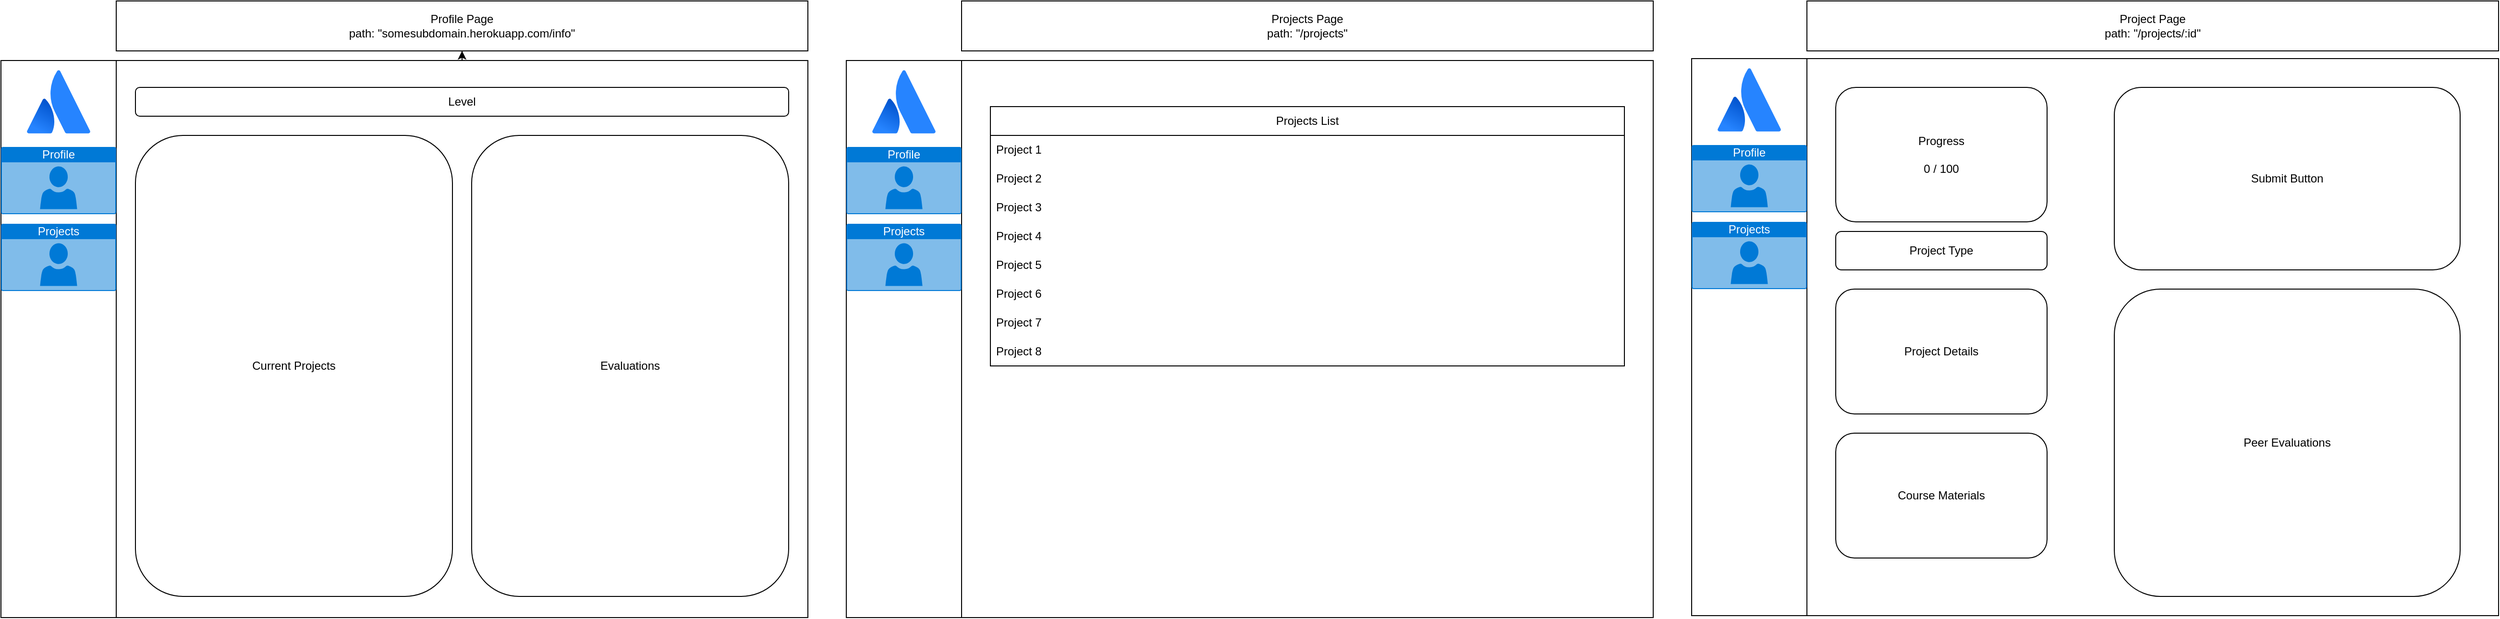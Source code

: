 <mxfile version="24.8.3">
  <diagram id="Ht1M8jgEwFfnCIfOTk4-" name="Page-1">
    <mxGraphModel dx="1531" dy="942" grid="1" gridSize="10" guides="1" tooltips="1" connect="1" arrows="1" fold="1" page="1" pageScale="1" pageWidth="1169" pageHeight="827" math="0" shadow="0">
      <root>
        <mxCell id="0" />
        <mxCell id="1" parent="0" />
        <mxCell id="6L5rg74JNegmzjzEnjp9-17" value="" style="rounded=0;whiteSpace=wrap;html=1;" vertex="1" parent="1">
          <mxGeometry x="1920" y="120" width="720" height="580" as="geometry" />
        </mxCell>
        <mxCell id="6L5rg74JNegmzjzEnjp9-18" value="" style="group" vertex="1" connectable="0" parent="1">
          <mxGeometry x="1800" y="120" width="120" height="580" as="geometry" />
        </mxCell>
        <mxCell id="6L5rg74JNegmzjzEnjp9-19" value="" style="rounded=0;whiteSpace=wrap;html=1;" vertex="1" parent="6L5rg74JNegmzjzEnjp9-18">
          <mxGeometry width="120" height="580" as="geometry" />
        </mxCell>
        <mxCell id="6L5rg74JNegmzjzEnjp9-20" value="" style="image;html=1;image=img/lib/atlassian/Atlassian_Logo.svg;movable=0;resizable=0;rotatable=0;deletable=0;editable=0;locked=1;connectable=0;" vertex="1" parent="6L5rg74JNegmzjzEnjp9-18">
          <mxGeometry x="27" y="10" width="66" height="66" as="geometry" />
        </mxCell>
        <mxCell id="6L5rg74JNegmzjzEnjp9-21" value="Profile" style="html=1;whiteSpace=wrap;strokeColor=none;fillColor=#0079D6;labelPosition=center;verticalLabelPosition=middle;verticalAlign=top;align=center;fontSize=12;outlineConnect=0;spacingTop=-6;fontColor=#FFFFFF;sketch=0;shape=mxgraph.sitemap.profile;movable=0;resizable=0;rotatable=0;deletable=0;editable=0;locked=1;connectable=0;" vertex="1" parent="6L5rg74JNegmzjzEnjp9-18">
          <mxGeometry y="90" width="120" height="70" as="geometry" />
        </mxCell>
        <mxCell id="6L5rg74JNegmzjzEnjp9-22" value="Projects" style="html=1;whiteSpace=wrap;strokeColor=none;fillColor=#0079D6;labelPosition=center;verticalLabelPosition=middle;verticalAlign=top;align=center;fontSize=12;outlineConnect=0;spacingTop=-6;fontColor=#FFFFFF;sketch=0;shape=mxgraph.sitemap.profile;movable=0;resizable=0;rotatable=0;deletable=0;editable=0;locked=1;connectable=0;" vertex="1" parent="6L5rg74JNegmzjzEnjp9-18">
          <mxGeometry y="170" width="120" height="70" as="geometry" />
        </mxCell>
        <mxCell id="6L5rg74JNegmzjzEnjp9-24" value="" style="edgeStyle=orthogonalEdgeStyle;rounded=0;orthogonalLoop=1;jettySize=auto;html=1;movable=0;resizable=0;rotatable=0;deletable=0;editable=0;locked=1;connectable=0;" edge="1" parent="1" source="6L5rg74JNegmzjzEnjp9-1" target="6L5rg74JNegmzjzEnjp9-23">
          <mxGeometry relative="1" as="geometry" />
        </mxCell>
        <mxCell id="6L5rg74JNegmzjzEnjp9-1" value="" style="rounded=0;whiteSpace=wrap;html=1;movable=0;resizable=0;rotatable=0;deletable=0;editable=0;locked=1;connectable=0;" vertex="1" parent="1">
          <mxGeometry x="160" y="122" width="720" height="580" as="geometry" />
        </mxCell>
        <mxCell id="6L5rg74JNegmzjzEnjp9-7" value="" style="group;movable=0;resizable=0;rotatable=0;deletable=0;editable=0;locked=1;connectable=0;" vertex="1" connectable="0" parent="1">
          <mxGeometry x="40" y="122" width="120" height="580" as="geometry" />
        </mxCell>
        <mxCell id="6L5rg74JNegmzjzEnjp9-3" value="" style="rounded=0;whiteSpace=wrap;html=1;movable=0;resizable=0;rotatable=0;deletable=0;editable=0;locked=1;connectable=0;" vertex="1" parent="6L5rg74JNegmzjzEnjp9-7">
          <mxGeometry width="120" height="580" as="geometry" />
        </mxCell>
        <mxCell id="6L5rg74JNegmzjzEnjp9-4" value="" style="image;html=1;image=img/lib/atlassian/Atlassian_Logo.svg;movable=0;resizable=0;rotatable=0;deletable=0;editable=0;locked=1;connectable=0;" vertex="1" parent="6L5rg74JNegmzjzEnjp9-7">
          <mxGeometry x="27" y="10" width="66" height="66" as="geometry" />
        </mxCell>
        <mxCell id="6L5rg74JNegmzjzEnjp9-5" value="Profile" style="html=1;whiteSpace=wrap;strokeColor=none;fillColor=#0079D6;labelPosition=center;verticalLabelPosition=middle;verticalAlign=top;align=center;fontSize=12;outlineConnect=0;spacingTop=-6;fontColor=#FFFFFF;sketch=0;shape=mxgraph.sitemap.profile;movable=0;resizable=0;rotatable=0;deletable=0;editable=0;locked=1;connectable=0;" vertex="1" parent="6L5rg74JNegmzjzEnjp9-7">
          <mxGeometry y="90" width="120" height="70" as="geometry" />
        </mxCell>
        <mxCell id="6L5rg74JNegmzjzEnjp9-6" value="Projects" style="html=1;whiteSpace=wrap;strokeColor=none;fillColor=#0079D6;labelPosition=center;verticalLabelPosition=middle;verticalAlign=top;align=center;fontSize=12;outlineConnect=0;spacingTop=-6;fontColor=#FFFFFF;sketch=0;shape=mxgraph.sitemap.profile;movable=0;resizable=0;rotatable=0;deletable=0;editable=0;locked=1;connectable=0;" vertex="1" parent="6L5rg74JNegmzjzEnjp9-7">
          <mxGeometry y="170" width="120" height="70" as="geometry" />
        </mxCell>
        <mxCell id="6L5rg74JNegmzjzEnjp9-10" value="" style="rounded=0;whiteSpace=wrap;html=1;movable=0;resizable=0;rotatable=0;deletable=0;editable=0;locked=1;connectable=0;" vertex="1" parent="1">
          <mxGeometry x="1040" y="122" width="720" height="580" as="geometry" />
        </mxCell>
        <mxCell id="6L5rg74JNegmzjzEnjp9-11" value="" style="group;movable=0;resizable=0;rotatable=0;deletable=0;editable=0;locked=1;connectable=0;" vertex="1" connectable="0" parent="1">
          <mxGeometry x="920" y="122" width="120" height="580" as="geometry" />
        </mxCell>
        <mxCell id="6L5rg74JNegmzjzEnjp9-12" value="" style="rounded=0;whiteSpace=wrap;html=1;movable=0;resizable=0;rotatable=0;deletable=0;editable=0;locked=1;connectable=0;" vertex="1" parent="6L5rg74JNegmzjzEnjp9-11">
          <mxGeometry width="120" height="580" as="geometry" />
        </mxCell>
        <mxCell id="6L5rg74JNegmzjzEnjp9-13" value="" style="image;html=1;image=img/lib/atlassian/Atlassian_Logo.svg;movable=0;resizable=0;rotatable=0;deletable=0;editable=0;locked=1;connectable=0;" vertex="1" parent="6L5rg74JNegmzjzEnjp9-11">
          <mxGeometry x="27" y="10" width="66" height="66" as="geometry" />
        </mxCell>
        <mxCell id="6L5rg74JNegmzjzEnjp9-14" value="Profile" style="html=1;whiteSpace=wrap;strokeColor=none;fillColor=#0079D6;labelPosition=center;verticalLabelPosition=middle;verticalAlign=top;align=center;fontSize=12;outlineConnect=0;spacingTop=-6;fontColor=#FFFFFF;sketch=0;shape=mxgraph.sitemap.profile;movable=0;resizable=0;rotatable=0;deletable=0;editable=0;locked=1;connectable=0;" vertex="1" parent="6L5rg74JNegmzjzEnjp9-11">
          <mxGeometry y="90" width="120" height="70" as="geometry" />
        </mxCell>
        <mxCell id="6L5rg74JNegmzjzEnjp9-15" value="Projects" style="html=1;whiteSpace=wrap;strokeColor=none;fillColor=#0079D6;labelPosition=center;verticalLabelPosition=middle;verticalAlign=top;align=center;fontSize=12;outlineConnect=0;spacingTop=-6;fontColor=#FFFFFF;sketch=0;shape=mxgraph.sitemap.profile;movable=0;resizable=0;rotatable=0;deletable=0;editable=0;locked=1;connectable=0;" vertex="1" parent="6L5rg74JNegmzjzEnjp9-11">
          <mxGeometry y="170" width="120" height="70" as="geometry" />
        </mxCell>
        <mxCell id="6L5rg74JNegmzjzEnjp9-23" value="Profile Page&lt;br&gt;path: &quot;somesubdomain.herokuapp.com/info&quot;" style="rounded=0;whiteSpace=wrap;html=1;movable=0;resizable=0;rotatable=0;deletable=0;editable=0;locked=1;connectable=0;" vertex="1" parent="1">
          <mxGeometry x="160" y="60" width="720" height="52" as="geometry" />
        </mxCell>
        <mxCell id="6L5rg74JNegmzjzEnjp9-25" value="Projects Page&lt;div&gt;path: &quot;/projects&quot;&lt;/div&gt;" style="rounded=0;whiteSpace=wrap;html=1;movable=0;resizable=0;rotatable=0;deletable=0;editable=0;locked=1;connectable=0;" vertex="1" parent="1">
          <mxGeometry x="1040" y="60" width="720" height="52" as="geometry" />
        </mxCell>
        <mxCell id="6L5rg74JNegmzjzEnjp9-26" value="Project Page&lt;div&gt;path: &quot;/projects/:id&quot;&lt;/div&gt;" style="rounded=0;whiteSpace=wrap;html=1;" vertex="1" parent="1">
          <mxGeometry x="1920" y="60" width="720" height="52" as="geometry" />
        </mxCell>
        <mxCell id="6L5rg74JNegmzjzEnjp9-28" value="Level" style="rounded=1;whiteSpace=wrap;html=1;movable=0;resizable=0;rotatable=0;deletable=0;editable=0;locked=1;connectable=0;" vertex="1" parent="1">
          <mxGeometry x="180" y="150" width="680" height="30" as="geometry" />
        </mxCell>
        <mxCell id="6L5rg74JNegmzjzEnjp9-29" value="Current Projects" style="rounded=1;whiteSpace=wrap;html=1;align=center;movable=0;resizable=0;rotatable=0;deletable=0;editable=0;locked=1;connectable=0;" vertex="1" parent="1">
          <mxGeometry x="180" y="200" width="330" height="480" as="geometry" />
        </mxCell>
        <mxCell id="6L5rg74JNegmzjzEnjp9-30" value="Evaluations" style="rounded=1;whiteSpace=wrap;html=1;movable=0;resizable=0;rotatable=0;deletable=0;editable=0;locked=1;connectable=0;" vertex="1" parent="1">
          <mxGeometry x="530" y="200" width="330" height="480" as="geometry" />
        </mxCell>
        <mxCell id="6L5rg74JNegmzjzEnjp9-31" value="Projects List" style="swimlane;fontStyle=0;childLayout=stackLayout;horizontal=1;startSize=30;horizontalStack=0;resizeParent=1;resizeParentMax=0;resizeLast=0;collapsible=1;marginBottom=0;whiteSpace=wrap;html=1;glass=0;" vertex="1" parent="1">
          <mxGeometry x="1070" y="170" width="660" height="270" as="geometry" />
        </mxCell>
        <mxCell id="6L5rg74JNegmzjzEnjp9-32" value="Project 1" style="text;strokeColor=none;fillColor=none;align=left;verticalAlign=middle;spacingLeft=4;spacingRight=4;overflow=hidden;points=[[0,0.5],[1,0.5]];portConstraint=eastwest;rotatable=0;whiteSpace=wrap;html=1;" vertex="1" parent="6L5rg74JNegmzjzEnjp9-31">
          <mxGeometry y="30" width="660" height="30" as="geometry" />
        </mxCell>
        <mxCell id="6L5rg74JNegmzjzEnjp9-33" value="Project 2" style="text;strokeColor=none;fillColor=none;align=left;verticalAlign=middle;spacingLeft=4;spacingRight=4;overflow=hidden;points=[[0,0.5],[1,0.5]];portConstraint=eastwest;rotatable=0;whiteSpace=wrap;html=1;" vertex="1" parent="6L5rg74JNegmzjzEnjp9-31">
          <mxGeometry y="60" width="660" height="30" as="geometry" />
        </mxCell>
        <mxCell id="6L5rg74JNegmzjzEnjp9-34" value="Project&amp;nbsp;3" style="text;strokeColor=none;fillColor=none;align=left;verticalAlign=middle;spacingLeft=4;spacingRight=4;overflow=hidden;points=[[0,0.5],[1,0.5]];portConstraint=eastwest;rotatable=0;whiteSpace=wrap;html=1;" vertex="1" parent="6L5rg74JNegmzjzEnjp9-31">
          <mxGeometry y="90" width="660" height="30" as="geometry" />
        </mxCell>
        <mxCell id="6L5rg74JNegmzjzEnjp9-35" value="Project 4" style="text;strokeColor=none;fillColor=none;align=left;verticalAlign=middle;spacingLeft=4;spacingRight=4;overflow=hidden;points=[[0,0.5],[1,0.5]];portConstraint=eastwest;rotatable=0;whiteSpace=wrap;html=1;" vertex="1" parent="6L5rg74JNegmzjzEnjp9-31">
          <mxGeometry y="120" width="660" height="30" as="geometry" />
        </mxCell>
        <mxCell id="6L5rg74JNegmzjzEnjp9-36" value="Project 5" style="text;strokeColor=none;fillColor=none;align=left;verticalAlign=middle;spacingLeft=4;spacingRight=4;overflow=hidden;points=[[0,0.5],[1,0.5]];portConstraint=eastwest;rotatable=0;whiteSpace=wrap;html=1;" vertex="1" parent="6L5rg74JNegmzjzEnjp9-31">
          <mxGeometry y="150" width="660" height="30" as="geometry" />
        </mxCell>
        <mxCell id="6L5rg74JNegmzjzEnjp9-37" value="Project 6" style="text;strokeColor=none;fillColor=none;align=left;verticalAlign=middle;spacingLeft=4;spacingRight=4;overflow=hidden;points=[[0,0.5],[1,0.5]];portConstraint=eastwest;rotatable=0;whiteSpace=wrap;html=1;" vertex="1" parent="6L5rg74JNegmzjzEnjp9-31">
          <mxGeometry y="180" width="660" height="30" as="geometry" />
        </mxCell>
        <mxCell id="6L5rg74JNegmzjzEnjp9-38" value="Project 7" style="text;strokeColor=none;fillColor=none;align=left;verticalAlign=middle;spacingLeft=4;spacingRight=4;overflow=hidden;points=[[0,0.5],[1,0.5]];portConstraint=eastwest;rotatable=0;whiteSpace=wrap;html=1;" vertex="1" parent="6L5rg74JNegmzjzEnjp9-31">
          <mxGeometry y="210" width="660" height="30" as="geometry" />
        </mxCell>
        <mxCell id="6L5rg74JNegmzjzEnjp9-39" value="Project 8" style="text;strokeColor=none;fillColor=none;align=left;verticalAlign=middle;spacingLeft=4;spacingRight=4;overflow=hidden;points=[[0,0.5],[1,0.5]];portConstraint=eastwest;rotatable=0;whiteSpace=wrap;html=1;" vertex="1" parent="6L5rg74JNegmzjzEnjp9-31">
          <mxGeometry y="240" width="660" height="30" as="geometry" />
        </mxCell>
        <mxCell id="6L5rg74JNegmzjzEnjp9-40" value="Progress&lt;br&gt;&lt;br&gt;0 / 100" style="rounded=1;whiteSpace=wrap;html=1;" vertex="1" parent="1">
          <mxGeometry x="1950" y="150" width="220" height="140" as="geometry" />
        </mxCell>
        <mxCell id="6L5rg74JNegmzjzEnjp9-41" value="Submit Button" style="rounded=1;whiteSpace=wrap;html=1;" vertex="1" parent="1">
          <mxGeometry x="2240" y="150" width="360" height="190" as="geometry" />
        </mxCell>
        <mxCell id="6L5rg74JNegmzjzEnjp9-42" value="Project Type" style="rounded=1;whiteSpace=wrap;html=1;" vertex="1" parent="1">
          <mxGeometry x="1950" y="300" width="220" height="40" as="geometry" />
        </mxCell>
        <mxCell id="6L5rg74JNegmzjzEnjp9-43" value="Project Details" style="rounded=1;whiteSpace=wrap;html=1;" vertex="1" parent="1">
          <mxGeometry x="1950" y="360" width="220" height="130" as="geometry" />
        </mxCell>
        <mxCell id="6L5rg74JNegmzjzEnjp9-44" value="Peer Evaluations" style="rounded=1;whiteSpace=wrap;html=1;" vertex="1" parent="1">
          <mxGeometry x="2240" y="360" width="360" height="320" as="geometry" />
        </mxCell>
        <mxCell id="6L5rg74JNegmzjzEnjp9-45" value="Course Materials" style="rounded=1;whiteSpace=wrap;html=1;" vertex="1" parent="1">
          <mxGeometry x="1950" y="510" width="220" height="130" as="geometry" />
        </mxCell>
      </root>
    </mxGraphModel>
  </diagram>
</mxfile>
